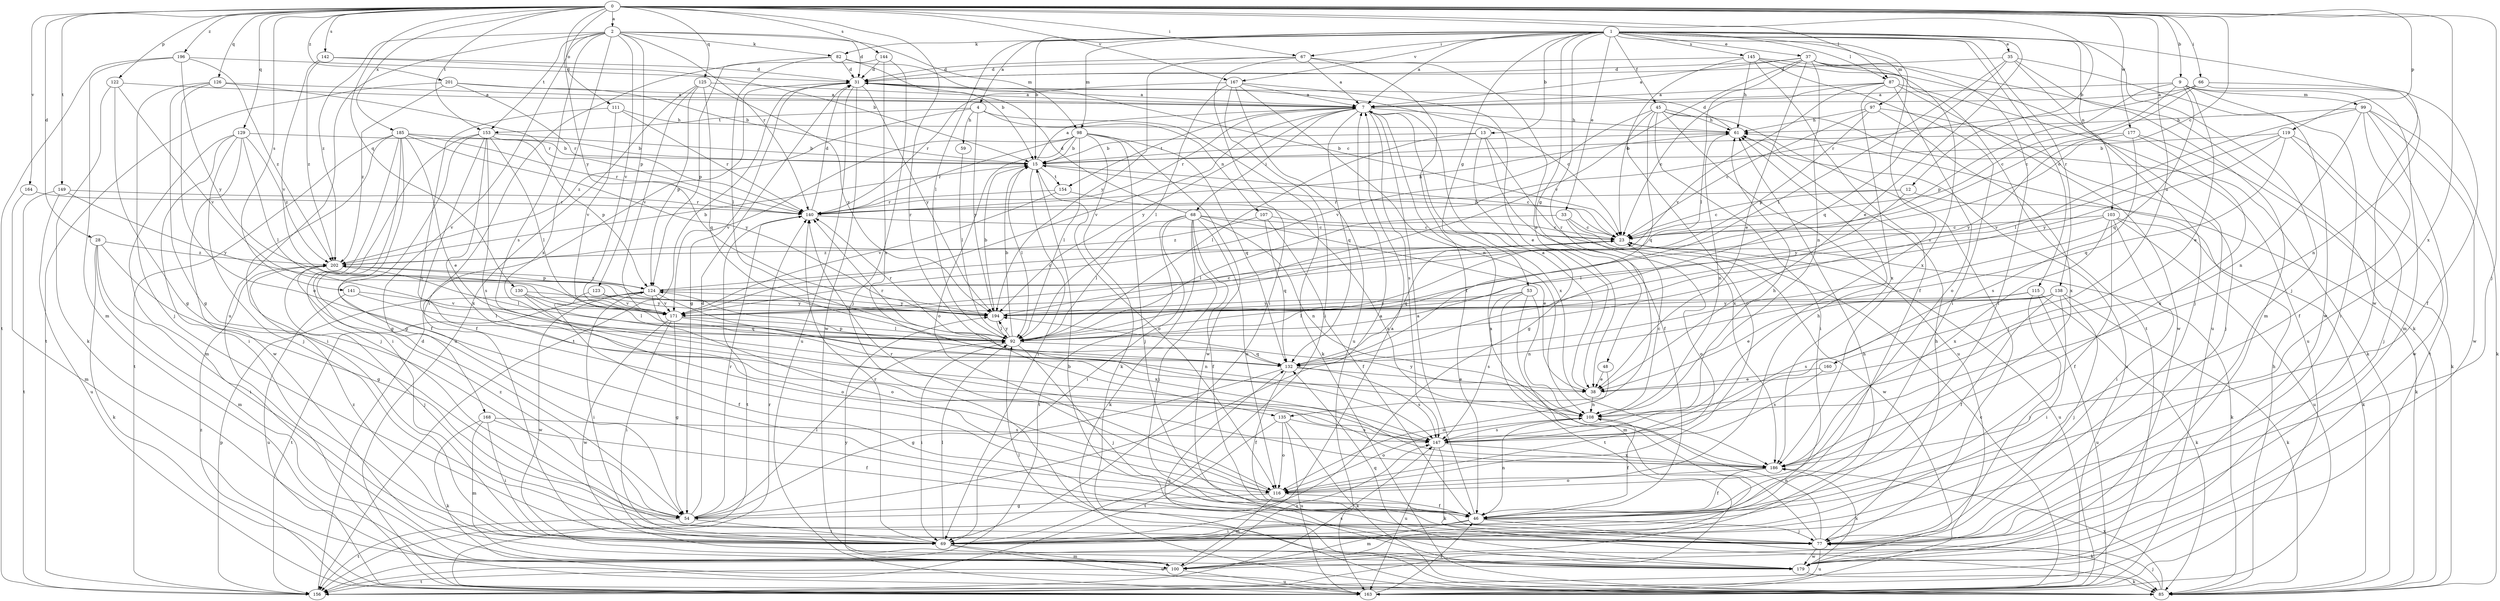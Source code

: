 strict digraph  {
0;
1;
2;
4;
7;
9;
12;
13;
15;
23;
28;
31;
33;
35;
37;
38;
45;
46;
48;
53;
54;
59;
61;
66;
67;
68;
69;
77;
82;
85;
87;
92;
97;
98;
99;
100;
103;
107;
108;
111;
115;
116;
119;
122;
123;
124;
125;
126;
129;
130;
132;
135;
138;
140;
141;
142;
144;
145;
147;
149;
153;
154;
156;
160;
163;
164;
167;
168;
171;
177;
179;
185;
186;
194;
196;
201;
202;
0 -> 2  [label=a];
0 -> 9  [label=b];
0 -> 12  [label=b];
0 -> 23  [label=c];
0 -> 28  [label=d];
0 -> 66  [label=i];
0 -> 67  [label=i];
0 -> 77  [label=j];
0 -> 87  [label=l];
0 -> 111  [label=o];
0 -> 119  [label=p];
0 -> 122  [label=p];
0 -> 125  [label=q];
0 -> 126  [label=q];
0 -> 129  [label=q];
0 -> 130  [label=q];
0 -> 135  [label=r];
0 -> 141  [label=s];
0 -> 142  [label=s];
0 -> 144  [label=s];
0 -> 149  [label=t];
0 -> 153  [label=t];
0 -> 160  [label=u];
0 -> 164  [label=v];
0 -> 167  [label=v];
0 -> 177  [label=w];
0 -> 185  [label=x];
0 -> 186  [label=x];
0 -> 194  [label=y];
0 -> 196  [label=z];
0 -> 201  [label=z];
1 -> 4  [label=a];
1 -> 7  [label=a];
1 -> 13  [label=b];
1 -> 15  [label=b];
1 -> 33  [label=e];
1 -> 35  [label=e];
1 -> 37  [label=e];
1 -> 38  [label=e];
1 -> 45  [label=f];
1 -> 48  [label=g];
1 -> 53  [label=g];
1 -> 67  [label=i];
1 -> 77  [label=j];
1 -> 82  [label=k];
1 -> 87  [label=l];
1 -> 92  [label=l];
1 -> 97  [label=m];
1 -> 98  [label=m];
1 -> 103  [label=n];
1 -> 115  [label=o];
1 -> 135  [label=r];
1 -> 138  [label=r];
1 -> 145  [label=s];
1 -> 147  [label=s];
1 -> 167  [label=v];
1 -> 179  [label=w];
2 -> 31  [label=d];
2 -> 82  [label=k];
2 -> 98  [label=m];
2 -> 123  [label=p];
2 -> 140  [label=r];
2 -> 147  [label=s];
2 -> 153  [label=t];
2 -> 163  [label=u];
2 -> 168  [label=v];
2 -> 171  [label=v];
2 -> 186  [label=x];
2 -> 202  [label=z];
4 -> 59  [label=h];
4 -> 85  [label=k];
4 -> 107  [label=n];
4 -> 153  [label=t];
4 -> 194  [label=y];
4 -> 202  [label=z];
7 -> 61  [label=h];
7 -> 68  [label=i];
7 -> 132  [label=q];
7 -> 140  [label=r];
7 -> 147  [label=s];
7 -> 154  [label=t];
7 -> 171  [label=v];
7 -> 186  [label=x];
7 -> 194  [label=y];
9 -> 7  [label=a];
9 -> 23  [label=c];
9 -> 38  [label=e];
9 -> 69  [label=i];
9 -> 99  [label=m];
9 -> 100  [label=m];
9 -> 124  [label=p];
9 -> 132  [label=q];
12 -> 23  [label=c];
12 -> 85  [label=k];
12 -> 140  [label=r];
12 -> 194  [label=y];
13 -> 15  [label=b];
13 -> 46  [label=f];
13 -> 54  [label=g];
13 -> 92  [label=l];
13 -> 186  [label=x];
15 -> 7  [label=a];
15 -> 23  [label=c];
15 -> 69  [label=i];
15 -> 92  [label=l];
15 -> 116  [label=o];
15 -> 154  [label=t];
23 -> 15  [label=b];
23 -> 85  [label=k];
23 -> 132  [label=q];
23 -> 163  [label=u];
23 -> 202  [label=z];
28 -> 54  [label=g];
28 -> 69  [label=i];
28 -> 85  [label=k];
28 -> 100  [label=m];
28 -> 202  [label=z];
31 -> 7  [label=a];
31 -> 23  [label=c];
31 -> 54  [label=g];
31 -> 156  [label=t];
31 -> 163  [label=u];
31 -> 179  [label=w];
31 -> 194  [label=y];
33 -> 23  [label=c];
33 -> 92  [label=l];
33 -> 116  [label=o];
33 -> 179  [label=w];
35 -> 31  [label=d];
35 -> 77  [label=j];
35 -> 92  [label=l];
35 -> 100  [label=m];
35 -> 132  [label=q];
35 -> 179  [label=w];
37 -> 7  [label=a];
37 -> 31  [label=d];
37 -> 38  [label=e];
37 -> 69  [label=i];
37 -> 85  [label=k];
37 -> 92  [label=l];
37 -> 108  [label=n];
37 -> 171  [label=v];
37 -> 186  [label=x];
38 -> 7  [label=a];
38 -> 108  [label=n];
45 -> 61  [label=h];
45 -> 69  [label=i];
45 -> 77  [label=j];
45 -> 85  [label=k];
45 -> 116  [label=o];
45 -> 132  [label=q];
45 -> 163  [label=u];
45 -> 171  [label=v];
46 -> 7  [label=a];
46 -> 69  [label=i];
46 -> 77  [label=j];
46 -> 85  [label=k];
46 -> 100  [label=m];
46 -> 108  [label=n];
48 -> 38  [label=e];
48 -> 116  [label=o];
53 -> 100  [label=m];
53 -> 108  [label=n];
53 -> 147  [label=s];
53 -> 156  [label=t];
53 -> 194  [label=y];
54 -> 7  [label=a];
54 -> 31  [label=d];
54 -> 69  [label=i];
54 -> 92  [label=l];
54 -> 140  [label=r];
54 -> 156  [label=t];
54 -> 202  [label=z];
59 -> 92  [label=l];
61 -> 15  [label=b];
61 -> 31  [label=d];
61 -> 108  [label=n];
61 -> 163  [label=u];
66 -> 7  [label=a];
66 -> 23  [label=c];
66 -> 46  [label=f];
66 -> 108  [label=n];
66 -> 140  [label=r];
67 -> 7  [label=a];
67 -> 31  [label=d];
67 -> 38  [label=e];
67 -> 46  [label=f];
67 -> 69  [label=i];
67 -> 194  [label=y];
68 -> 23  [label=c];
68 -> 31  [label=d];
68 -> 38  [label=e];
68 -> 46  [label=f];
68 -> 69  [label=i];
68 -> 77  [label=j];
68 -> 85  [label=k];
68 -> 92  [label=l];
68 -> 108  [label=n];
68 -> 116  [label=o];
68 -> 156  [label=t];
69 -> 7  [label=a];
69 -> 92  [label=l];
69 -> 100  [label=m];
69 -> 140  [label=r];
69 -> 163  [label=u];
69 -> 202  [label=z];
77 -> 7  [label=a];
77 -> 61  [label=h];
77 -> 108  [label=n];
77 -> 163  [label=u];
77 -> 179  [label=w];
82 -> 15  [label=b];
82 -> 23  [label=c];
82 -> 31  [label=d];
82 -> 69  [label=i];
82 -> 92  [label=l];
85 -> 61  [label=h];
85 -> 77  [label=j];
85 -> 132  [label=q];
85 -> 186  [label=x];
87 -> 7  [label=a];
87 -> 23  [label=c];
87 -> 116  [label=o];
87 -> 163  [label=u];
87 -> 171  [label=v];
87 -> 179  [label=w];
87 -> 186  [label=x];
92 -> 15  [label=b];
92 -> 69  [label=i];
92 -> 77  [label=j];
92 -> 132  [label=q];
92 -> 140  [label=r];
92 -> 194  [label=y];
97 -> 23  [label=c];
97 -> 61  [label=h];
97 -> 77  [label=j];
97 -> 124  [label=p];
97 -> 186  [label=x];
98 -> 15  [label=b];
98 -> 77  [label=j];
98 -> 85  [label=k];
98 -> 92  [label=l];
98 -> 116  [label=o];
98 -> 132  [label=q];
98 -> 140  [label=r];
98 -> 171  [label=v];
98 -> 179  [label=w];
99 -> 46  [label=f];
99 -> 61  [label=h];
99 -> 85  [label=k];
99 -> 92  [label=l];
99 -> 108  [label=n];
99 -> 156  [label=t];
99 -> 179  [label=w];
100 -> 61  [label=h];
100 -> 147  [label=s];
100 -> 156  [label=t];
100 -> 163  [label=u];
100 -> 194  [label=y];
103 -> 23  [label=c];
103 -> 46  [label=f];
103 -> 69  [label=i];
103 -> 85  [label=k];
103 -> 92  [label=l];
103 -> 163  [label=u];
103 -> 186  [label=x];
107 -> 23  [label=c];
107 -> 46  [label=f];
107 -> 132  [label=q];
107 -> 202  [label=z];
108 -> 23  [label=c];
108 -> 46  [label=f];
108 -> 116  [label=o];
108 -> 147  [label=s];
108 -> 194  [label=y];
111 -> 61  [label=h];
111 -> 140  [label=r];
111 -> 147  [label=s];
111 -> 171  [label=v];
115 -> 77  [label=j];
115 -> 85  [label=k];
115 -> 92  [label=l];
115 -> 163  [label=u];
115 -> 194  [label=y];
116 -> 46  [label=f];
116 -> 54  [label=g];
116 -> 61  [label=h];
116 -> 100  [label=m];
116 -> 140  [label=r];
119 -> 15  [label=b];
119 -> 77  [label=j];
119 -> 132  [label=q];
119 -> 171  [label=v];
119 -> 179  [label=w];
119 -> 194  [label=y];
122 -> 7  [label=a];
122 -> 54  [label=g];
122 -> 85  [label=k];
122 -> 171  [label=v];
123 -> 46  [label=f];
123 -> 171  [label=v];
123 -> 194  [label=y];
124 -> 23  [label=c];
124 -> 69  [label=i];
124 -> 116  [label=o];
124 -> 156  [label=t];
124 -> 171  [label=v];
124 -> 179  [label=w];
124 -> 186  [label=x];
124 -> 194  [label=y];
124 -> 202  [label=z];
125 -> 7  [label=a];
125 -> 124  [label=p];
125 -> 132  [label=q];
125 -> 163  [label=u];
125 -> 171  [label=v];
125 -> 194  [label=y];
126 -> 7  [label=a];
126 -> 54  [label=g];
126 -> 77  [label=j];
126 -> 116  [label=o];
126 -> 140  [label=r];
129 -> 15  [label=b];
129 -> 69  [label=i];
129 -> 77  [label=j];
129 -> 92  [label=l];
129 -> 100  [label=m];
129 -> 179  [label=w];
129 -> 202  [label=z];
130 -> 92  [label=l];
130 -> 116  [label=o];
130 -> 132  [label=q];
130 -> 194  [label=y];
132 -> 38  [label=e];
132 -> 46  [label=f];
132 -> 54  [label=g];
132 -> 124  [label=p];
132 -> 140  [label=r];
132 -> 147  [label=s];
135 -> 85  [label=k];
135 -> 116  [label=o];
135 -> 147  [label=s];
135 -> 156  [label=t];
135 -> 163  [label=u];
138 -> 38  [label=e];
138 -> 46  [label=f];
138 -> 69  [label=i];
138 -> 77  [label=j];
138 -> 85  [label=k];
138 -> 147  [label=s];
138 -> 194  [label=y];
140 -> 23  [label=c];
140 -> 31  [label=d];
140 -> 61  [label=h];
140 -> 156  [label=t];
141 -> 92  [label=l];
141 -> 163  [label=u];
141 -> 171  [label=v];
142 -> 15  [label=b];
142 -> 31  [label=d];
142 -> 171  [label=v];
142 -> 202  [label=z];
144 -> 31  [label=d];
144 -> 77  [label=j];
144 -> 124  [label=p];
144 -> 147  [label=s];
145 -> 23  [label=c];
145 -> 31  [label=d];
145 -> 46  [label=f];
145 -> 61  [label=h];
145 -> 69  [label=i];
145 -> 156  [label=t];
145 -> 163  [label=u];
147 -> 61  [label=h];
147 -> 85  [label=k];
147 -> 163  [label=u];
147 -> 186  [label=x];
149 -> 140  [label=r];
149 -> 156  [label=t];
149 -> 163  [label=u];
149 -> 194  [label=y];
153 -> 15  [label=b];
153 -> 46  [label=f];
153 -> 54  [label=g];
153 -> 69  [label=i];
153 -> 92  [label=l];
153 -> 124  [label=p];
153 -> 147  [label=s];
153 -> 186  [label=x];
154 -> 140  [label=r];
154 -> 171  [label=v];
154 -> 186  [label=x];
156 -> 31  [label=d];
156 -> 124  [label=p];
156 -> 147  [label=s];
160 -> 38  [label=e];
160 -> 147  [label=s];
163 -> 23  [label=c];
163 -> 46  [label=f];
163 -> 140  [label=r];
163 -> 202  [label=z];
164 -> 100  [label=m];
164 -> 140  [label=r];
167 -> 7  [label=a];
167 -> 38  [label=e];
167 -> 69  [label=i];
167 -> 92  [label=l];
167 -> 108  [label=n];
167 -> 140  [label=r];
167 -> 163  [label=u];
168 -> 46  [label=f];
168 -> 69  [label=i];
168 -> 85  [label=k];
168 -> 100  [label=m];
168 -> 147  [label=s];
171 -> 54  [label=g];
171 -> 69  [label=i];
171 -> 92  [label=l];
171 -> 108  [label=n];
171 -> 179  [label=w];
177 -> 15  [label=b];
177 -> 85  [label=k];
177 -> 147  [label=s];
177 -> 186  [label=x];
177 -> 194  [label=y];
179 -> 15  [label=b];
179 -> 85  [label=k];
179 -> 92  [label=l];
179 -> 132  [label=q];
179 -> 186  [label=x];
185 -> 15  [label=b];
185 -> 38  [label=e];
185 -> 46  [label=f];
185 -> 54  [label=g];
185 -> 69  [label=i];
185 -> 77  [label=j];
185 -> 140  [label=r];
185 -> 156  [label=t];
185 -> 194  [label=y];
186 -> 46  [label=f];
186 -> 116  [label=o];
194 -> 15  [label=b];
194 -> 23  [label=c];
194 -> 92  [label=l];
196 -> 31  [label=d];
196 -> 100  [label=m];
196 -> 156  [label=t];
196 -> 194  [label=y];
196 -> 202  [label=z];
201 -> 7  [label=a];
201 -> 15  [label=b];
201 -> 140  [label=r];
201 -> 156  [label=t];
201 -> 202  [label=z];
202 -> 15  [label=b];
202 -> 77  [label=j];
202 -> 92  [label=l];
202 -> 124  [label=p];
}
